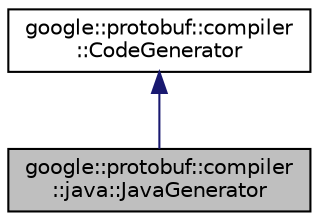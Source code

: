 digraph "google::protobuf::compiler::java::JavaGenerator"
{
 // LATEX_PDF_SIZE
  edge [fontname="Helvetica",fontsize="10",labelfontname="Helvetica",labelfontsize="10"];
  node [fontname="Helvetica",fontsize="10",shape=record];
  Node1 [label="google::protobuf::compiler\l::java::JavaGenerator",height=0.2,width=0.4,color="black", fillcolor="grey75", style="filled", fontcolor="black",tooltip=" "];
  Node2 -> Node1 [dir="back",color="midnightblue",fontsize="10",style="solid",fontname="Helvetica"];
  Node2 [label="google::protobuf::compiler\l::CodeGenerator",height=0.2,width=0.4,color="black", fillcolor="white", style="filled",URL="$classgoogle_1_1protobuf_1_1compiler_1_1CodeGenerator.html",tooltip=" "];
}
